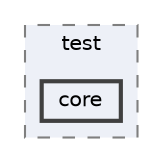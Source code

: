 digraph "C:/Users/HP/Documents/GitHub/Minero-Game/lib/glm/test/core"
{
 // LATEX_PDF_SIZE
  bgcolor="transparent";
  edge [fontname=Helvetica,fontsize=10,labelfontname=Helvetica,labelfontsize=10];
  node [fontname=Helvetica,fontsize=10,shape=box,height=0.2,width=0.4];
  compound=true
  subgraph clusterdir_baadb5f31213f2184ce7914301522a46 {
    graph [ bgcolor="#edf0f7", pencolor="grey50", label="test", fontname=Helvetica,fontsize=10 style="filled,dashed", URL="dir_baadb5f31213f2184ce7914301522a46.html",tooltip=""]
  dir_960cba129650930cfa33fd4744b4a5c3 [label="core", fillcolor="#edf0f7", color="grey25", style="filled,bold", URL="dir_960cba129650930cfa33fd4744b4a5c3.html",tooltip=""];
  }
}
